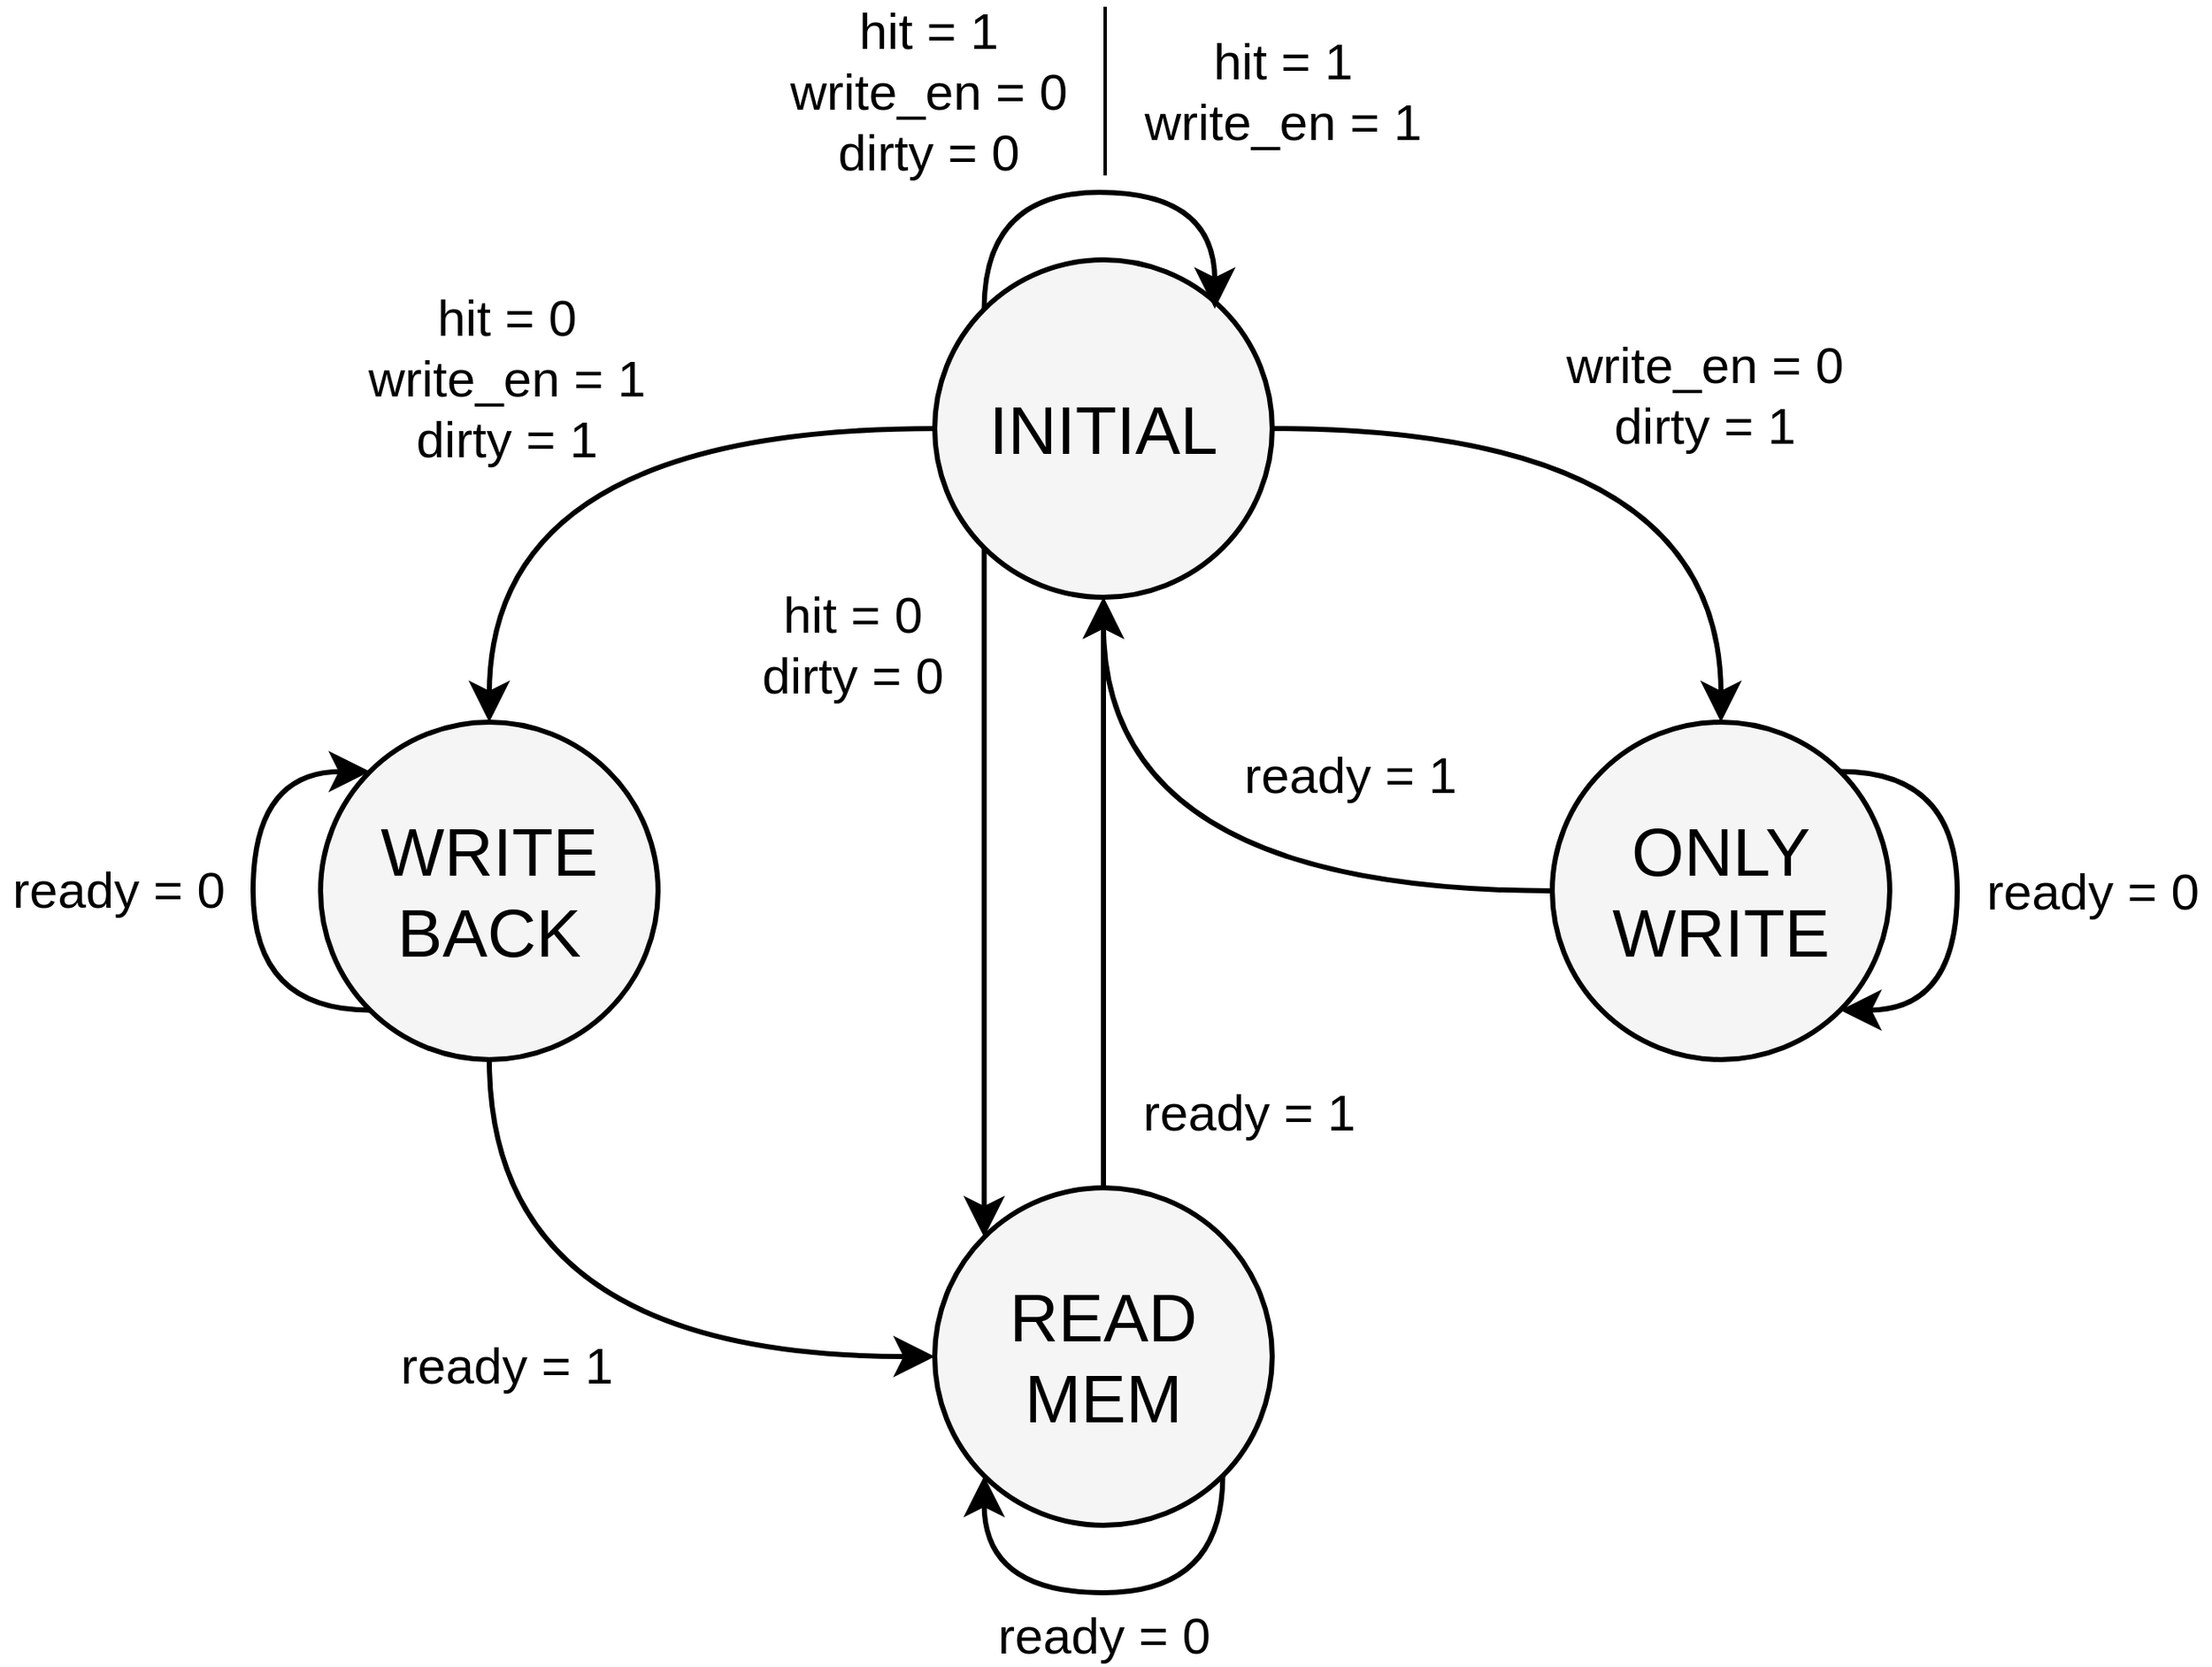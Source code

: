 <mxfile version="13.1.3">
    <diagram id="6hGFLwfOUW9BJ-s0fimq" name="Page-1">
        <mxGraphModel dx="2072" dy="1591" grid="1" gridSize="5" guides="1" tooltips="1" connect="1" arrows="1" fold="1" page="1" pageScale="1" pageWidth="1169" pageHeight="827" background="#ffffff" math="0" shadow="0">
            <root>
                <mxCell id="0"/>
                <mxCell id="1" parent="0"/>
                <mxCell id="7" style="rounded=0;orthogonalLoop=1;jettySize=auto;html=1;exitX=0;exitY=0.5;exitDx=0;exitDy=0;entryX=0.5;entryY=0;entryDx=0;entryDy=0;strokeColor=#000000;endSize=15;strokeWidth=3;edgeStyle=orthogonalEdgeStyle;curved=1;" parent="1" source="2" target="3" edge="1">
                    <mxGeometry relative="1" as="geometry">
                        <Array as="points">
                            <mxPoint x="220" y="140"/>
                        </Array>
                    </mxGeometry>
                </mxCell>
                <mxCell id="11" style="edgeStyle=orthogonalEdgeStyle;curved=1;rounded=0;orthogonalLoop=1;jettySize=auto;html=1;exitX=1;exitY=0.5;exitDx=0;exitDy=0;entryX=0.5;entryY=0;entryDx=0;entryDy=0;endSize=15;strokeColor=#000000;strokeWidth=3;" parent="1" source="2" target="5" edge="1">
                    <mxGeometry relative="1" as="geometry"/>
                </mxCell>
                <mxCell id="40" style="edgeStyle=orthogonalEdgeStyle;curved=1;rounded=0;orthogonalLoop=1;jettySize=auto;html=1;exitX=0;exitY=1;exitDx=0;exitDy=0;entryX=0;entryY=0;entryDx=0;entryDy=0;endSize=15;strokeColor=#000000;strokeWidth=3;" parent="1" source="2" target="4" edge="1">
                    <mxGeometry relative="1" as="geometry"/>
                </mxCell>
                <mxCell id="2" value="&lt;font color=&quot;#000000&quot; style=&quot;font-size: 40px&quot;&gt;INITIAL&lt;/font&gt;" style="ellipse;whiteSpace=wrap;html=1;aspect=fixed;fillColor=#f5f5f5;strokeColor=#000000;fontColor=#333333;strokeWidth=3;" parent="1" vertex="1">
                    <mxGeometry x="484" y="40" width="200" height="200" as="geometry"/>
                </mxCell>
                <mxCell id="28" style="edgeStyle=orthogonalEdgeStyle;curved=1;rounded=0;orthogonalLoop=1;jettySize=auto;html=1;exitX=0.5;exitY=1;exitDx=0;exitDy=0;entryX=0;entryY=0.5;entryDx=0;entryDy=0;endSize=15;strokeColor=#000000;strokeWidth=3;" parent="1" source="3" target="4" edge="1">
                    <mxGeometry relative="1" as="geometry"/>
                </mxCell>
                <mxCell id="3" value="&lt;font color=&quot;#000000&quot; style=&quot;font-size: 40px&quot;&gt;WRITE&lt;br&gt;BACK&lt;br&gt;&lt;/font&gt;" style="ellipse;whiteSpace=wrap;html=1;aspect=fixed;fillColor=#f5f5f5;strokeColor=#000000;fontColor=#333333;strokeWidth=3;" parent="1" vertex="1">
                    <mxGeometry x="120" y="314" width="200" height="200" as="geometry"/>
                </mxCell>
                <mxCell id="43" style="edgeStyle=orthogonalEdgeStyle;curved=1;rounded=0;orthogonalLoop=1;jettySize=auto;html=1;exitX=0.5;exitY=0;exitDx=0;exitDy=0;entryX=0.5;entryY=1;entryDx=0;entryDy=0;endSize=15;strokeColor=#000000;strokeWidth=3;" parent="1" source="4" target="2" edge="1">
                    <mxGeometry relative="1" as="geometry"/>
                </mxCell>
                <mxCell id="4" value="&lt;font color=&quot;#000000&quot; style=&quot;font-size: 40px&quot;&gt;READ&lt;br&gt;MEM&lt;br&gt;&lt;/font&gt;" style="ellipse;whiteSpace=wrap;html=1;aspect=fixed;fillColor=#f5f5f5;strokeColor=#000000;fontColor=#333333;strokeWidth=3;" parent="1" vertex="1">
                    <mxGeometry x="484" y="590" width="200" height="200" as="geometry"/>
                </mxCell>
                <mxCell id="32" style="edgeStyle=orthogonalEdgeStyle;curved=1;rounded=0;orthogonalLoop=1;jettySize=auto;html=1;exitX=0;exitY=0.5;exitDx=0;exitDy=0;entryX=0.5;entryY=1;entryDx=0;entryDy=0;endSize=15;strokeColor=#000000;strokeWidth=3;" parent="1" source="5" target="2" edge="1">
                    <mxGeometry relative="1" as="geometry"/>
                </mxCell>
                <mxCell id="5" value="&lt;font color=&quot;#000000&quot;&gt;&lt;span style=&quot;font-size: 40px&quot;&gt;ONLY&lt;br&gt;WRITE&lt;br&gt;&lt;/span&gt;&lt;/font&gt;" style="ellipse;whiteSpace=wrap;html=1;aspect=fixed;fillColor=#f5f5f5;strokeColor=#000000;fontColor=#333333;strokeWidth=3;" parent="1" vertex="1">
                    <mxGeometry x="850" y="314" width="200" height="200" as="geometry"/>
                </mxCell>
                <mxCell id="8" value="&lt;span style=&quot;color: rgb(0 , 0 , 0) ; font-size: 30px&quot;&gt;hit = 0&lt;/span&gt;&lt;font color=&quot;#000000&quot; style=&quot;font-size: 30px&quot;&gt;&lt;br&gt;write_en = 1&lt;br&gt;dirty = 1&lt;br&gt;&lt;/font&gt;" style="text;html=1;align=center;verticalAlign=middle;resizable=0;points=[];autosize=1;" parent="1" vertex="1">
                    <mxGeometry x="140" y="80" width="180" height="60" as="geometry"/>
                </mxCell>
                <mxCell id="9" value="&lt;span style=&quot;color: rgb(0 , 0 , 0) ; font-size: 30px&quot;&gt;hit = 0&lt;/span&gt;&lt;font color=&quot;#000000&quot; style=&quot;font-size: 30px&quot;&gt;&lt;br&gt;dirty = 0&lt;br&gt;&lt;/font&gt;" style="text;html=1;align=center;verticalAlign=middle;resizable=0;points=[];autosize=1;" parent="1" vertex="1">
                    <mxGeometry x="375" y="245" width="120" height="45" as="geometry"/>
                </mxCell>
                <mxCell id="12" value="&lt;font color=&quot;#000000&quot; style=&quot;font-size: 30px&quot;&gt;write_en = 0&lt;br&gt;dirty = 1&lt;br&gt;&lt;/font&gt;" style="text;html=1;align=center;verticalAlign=middle;resizable=0;points=[];autosize=1;" parent="1" vertex="1">
                    <mxGeometry x="850" y="100" width="180" height="40" as="geometry"/>
                </mxCell>
                <mxCell id="20" style="edgeStyle=orthogonalEdgeStyle;curved=1;rounded=1;orthogonalLoop=1;jettySize=auto;html=1;endSize=15;strokeColor=#000000;strokeWidth=3;exitX=0;exitY=0;exitDx=0;exitDy=0;" parent="1" source="2" edge="1">
                    <mxGeometry relative="1" as="geometry">
                        <mxPoint x="584" y="40" as="sourcePoint"/>
                        <mxPoint x="650" y="69" as="targetPoint"/>
                        <Array as="points">
                            <mxPoint x="513"/>
                            <mxPoint x="650"/>
                        </Array>
                    </mxGeometry>
                </mxCell>
                <mxCell id="21" value="&lt;span style=&quot;color: rgb(0 , 0 , 0) ; font-size: 30px&quot;&gt;hit = 1&lt;/span&gt;&lt;font color=&quot;#000000&quot; style=&quot;font-size: 30px&quot;&gt;&lt;br&gt;write_en = 0&lt;br&gt;dirty = 0&lt;br&gt;&lt;/font&gt;" style="text;html=1;align=center;verticalAlign=middle;resizable=0;points=[];autosize=1;" parent="1" vertex="1">
                    <mxGeometry x="390" y="-90" width="180" height="60" as="geometry"/>
                </mxCell>
                <mxCell id="22" value="&lt;span style=&quot;color: rgb(0 , 0 , 0) ; font-size: 30px&quot;&gt;hit = 1&lt;/span&gt;&lt;font color=&quot;#000000&quot; style=&quot;font-size: 30px&quot;&gt;&lt;br&gt;write_en = 1&lt;br&gt;&lt;/font&gt;" style="text;html=1;align=center;verticalAlign=middle;resizable=0;points=[];autosize=1;" parent="1" vertex="1">
                    <mxGeometry x="600" y="-80" width="180" height="40" as="geometry"/>
                </mxCell>
                <mxCell id="24" value="" style="endArrow=none;html=1;strokeColor=#000000;strokeWidth=2;" parent="1" edge="1">
                    <mxGeometry width="50" height="50" relative="1" as="geometry">
                        <mxPoint x="585" y="-10" as="sourcePoint"/>
                        <mxPoint x="585" y="-110" as="targetPoint"/>
                    </mxGeometry>
                </mxCell>
                <mxCell id="25" style="edgeStyle=orthogonalEdgeStyle;curved=1;rounded=0;orthogonalLoop=1;jettySize=auto;html=1;exitX=0;exitY=1;exitDx=0;exitDy=0;entryX=0;entryY=0;entryDx=0;entryDy=0;endSize=15;strokeColor=#000000;strokeWidth=3;" parent="1" source="3" target="3" edge="1">
                    <mxGeometry relative="1" as="geometry">
                        <Array as="points">
                            <mxPoint x="80" y="485"/>
                            <mxPoint x="80" y="343"/>
                        </Array>
                    </mxGeometry>
                </mxCell>
                <mxCell id="27" value="&lt;font color=&quot;#000000&quot; style=&quot;font-size: 30px&quot;&gt;ready = 0&lt;br&gt;&lt;/font&gt;" style="text;html=1;align=center;verticalAlign=middle;resizable=0;points=[];autosize=1;" parent="1" vertex="1">
                    <mxGeometry x="-70" y="398" width="140" height="30" as="geometry"/>
                </mxCell>
                <mxCell id="29" value="&lt;font color=&quot;#000000&quot; style=&quot;font-size: 30px&quot;&gt;ready = 1&lt;br&gt;&lt;/font&gt;" style="text;html=1;align=center;verticalAlign=middle;resizable=0;points=[];autosize=1;" parent="1" vertex="1">
                    <mxGeometry x="160" y="680" width="140" height="30" as="geometry"/>
                </mxCell>
                <mxCell id="30" style="edgeStyle=orthogonalEdgeStyle;curved=1;rounded=0;orthogonalLoop=1;jettySize=auto;html=1;exitX=1;exitY=1;exitDx=0;exitDy=0;entryX=0;entryY=1;entryDx=0;entryDy=0;endSize=15;strokeColor=#000000;strokeWidth=3;" parent="1" source="4" target="4" edge="1">
                    <mxGeometry relative="1" as="geometry">
                        <Array as="points">
                            <mxPoint x="655" y="830"/>
                            <mxPoint x="514" y="830"/>
                        </Array>
                    </mxGeometry>
                </mxCell>
                <mxCell id="31" value="&lt;font color=&quot;#000000&quot; style=&quot;font-size: 30px&quot;&gt;ready = 0&lt;br&gt;&lt;/font&gt;" style="text;html=1;align=center;verticalAlign=middle;resizable=0;points=[];autosize=1;" parent="1" vertex="1">
                    <mxGeometry x="514" y="840" width="140" height="30" as="geometry"/>
                </mxCell>
                <mxCell id="33" value="&lt;font color=&quot;#000000&quot; style=&quot;font-size: 30px&quot;&gt;ready = 1&lt;br&gt;&lt;/font&gt;" style="text;html=1;align=center;verticalAlign=middle;resizable=0;points=[];autosize=1;" parent="1" vertex="1">
                    <mxGeometry x="660" y="330" width="140" height="30" as="geometry"/>
                </mxCell>
                <mxCell id="34" style="edgeStyle=orthogonalEdgeStyle;curved=1;rounded=0;orthogonalLoop=1;jettySize=auto;html=1;exitX=1;exitY=0;exitDx=0;exitDy=0;entryX=1;entryY=1;entryDx=0;entryDy=0;endSize=15;strokeColor=#000000;strokeWidth=3;" parent="1" source="5" target="5" edge="1">
                    <mxGeometry relative="1" as="geometry">
                        <Array as="points">
                            <mxPoint x="1090" y="343"/>
                            <mxPoint x="1090" y="485"/>
                        </Array>
                    </mxGeometry>
                </mxCell>
                <mxCell id="35" value="&lt;font color=&quot;#000000&quot; style=&quot;font-size: 30px&quot;&gt;ready = 0&lt;br&gt;&lt;/font&gt;" style="text;html=1;align=center;verticalAlign=middle;resizable=0;points=[];autosize=1;" parent="1" vertex="1">
                    <mxGeometry x="1100" y="399" width="140" height="30" as="geometry"/>
                </mxCell>
                <mxCell id="42" value="&lt;font color=&quot;#000000&quot; style=&quot;font-size: 30px&quot;&gt;ready = 1&lt;br&gt;&lt;/font&gt;" style="text;html=1;align=center;verticalAlign=middle;resizable=0;points=[];autosize=1;" parent="1" vertex="1">
                    <mxGeometry x="600" y="530" width="140" height="30" as="geometry"/>
                </mxCell>
            </root>
        </mxGraphModel>
    </diagram>
</mxfile>